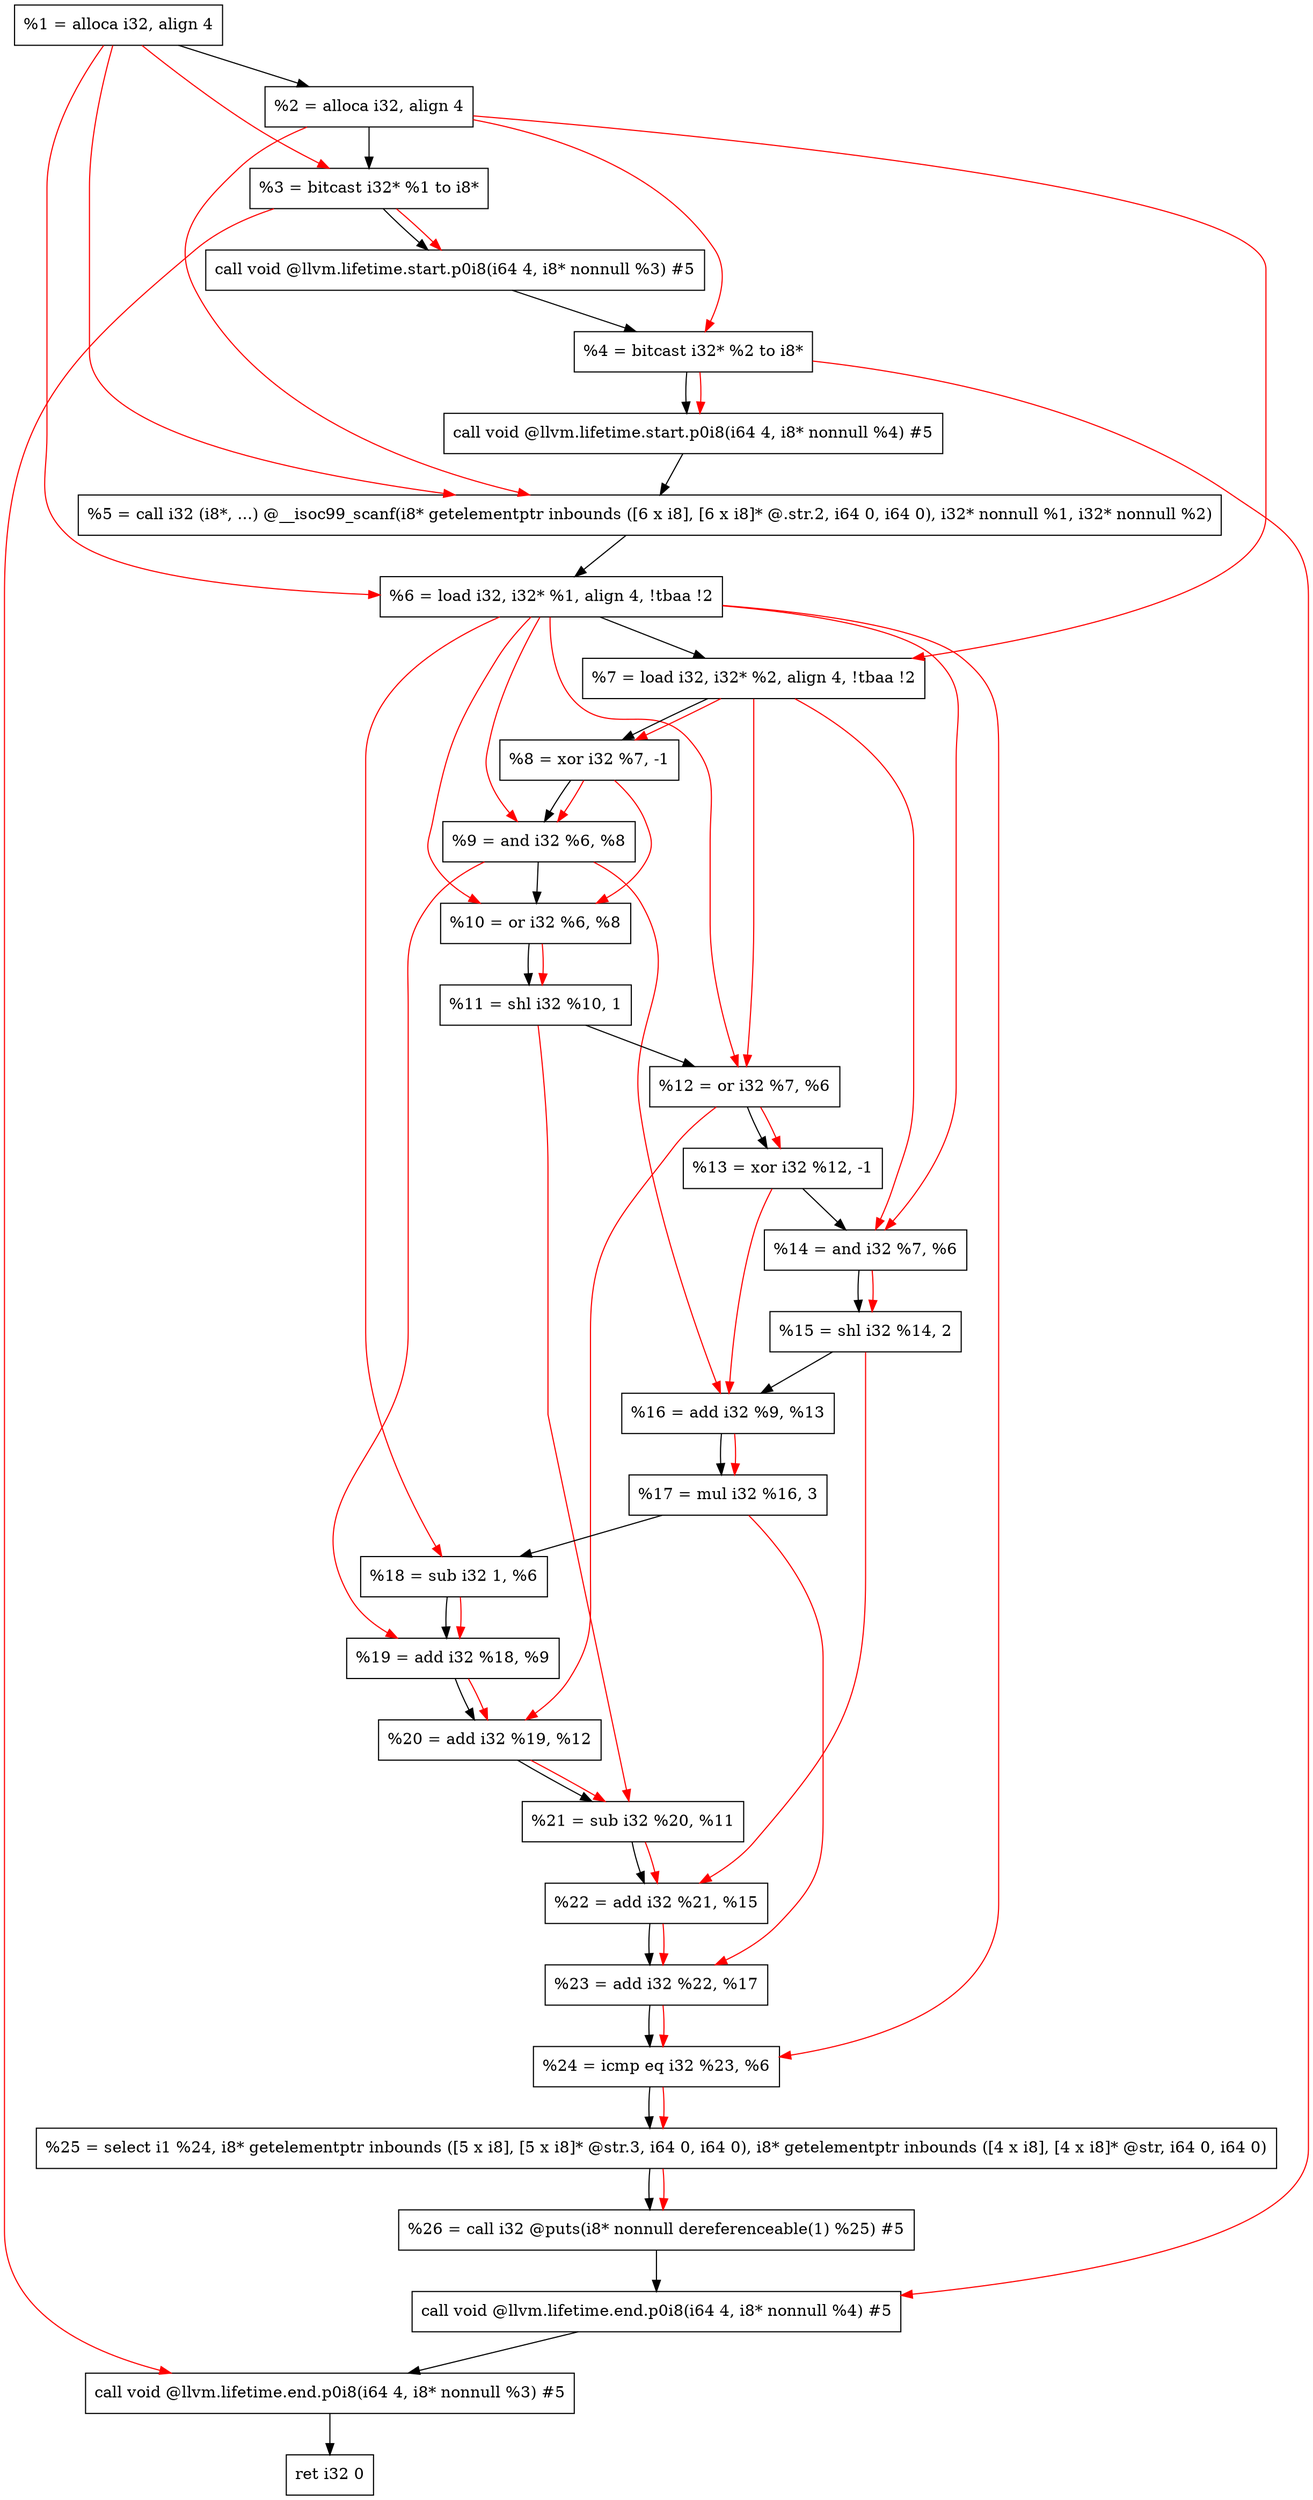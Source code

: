 digraph "DFG for'main' function" {
	Node0x11ca898[shape=record, label="  %1 = alloca i32, align 4"];
	Node0x11ca918[shape=record, label="  %2 = alloca i32, align 4"];
	Node0x11ca9a8[shape=record, label="  %3 = bitcast i32* %1 to i8*"];
	Node0x11cae08[shape=record, label="  call void @llvm.lifetime.start.p0i8(i64 4, i8* nonnull %3) #5"];
	Node0x11caee8[shape=record, label="  %4 = bitcast i32* %2 to i8*"];
	Node0x11cb008[shape=record, label="  call void @llvm.lifetime.start.p0i8(i64 4, i8* nonnull %4) #5"];
	Node0x11cb240[shape=record, label="  %5 = call i32 (i8*, ...) @__isoc99_scanf(i8* getelementptr inbounds ([6 x i8], [6 x i8]* @.str.2, i64 0, i64 0), i32* nonnull %1, i32* nonnull %2)"];
	Node0x11cb2f8[shape=record, label="  %6 = load i32, i32* %1, align 4, !tbaa !2"];
	Node0x11cc268[shape=record, label="  %7 = load i32, i32* %2, align 4, !tbaa !2"];
	Node0x11cc8f0[shape=record, label="  %8 = xor i32 %7, -1"];
	Node0x11cc960[shape=record, label="  %9 = and i32 %6, %8"];
	Node0x11cc9d0[shape=record, label="  %10 = or i32 %6, %8"];
	Node0x11cca40[shape=record, label="  %11 = shl i32 %10, 1"];
	Node0x11ccab0[shape=record, label="  %12 = or i32 %7, %6"];
	Node0x11ccb20[shape=record, label="  %13 = xor i32 %12, -1"];
	Node0x11ccb90[shape=record, label="  %14 = and i32 %7, %6"];
	Node0x11ccc00[shape=record, label="  %15 = shl i32 %14, 2"];
	Node0x11ccc70[shape=record, label="  %16 = add i32 %9, %13"];
	Node0x11ccce0[shape=record, label="  %17 = mul i32 %16, 3"];
	Node0x11ccd50[shape=record, label="  %18 = sub i32 1, %6"];
	Node0x11ccdc0[shape=record, label="  %19 = add i32 %18, %9"];
	Node0x11cce30[shape=record, label="  %20 = add i32 %19, %12"];
	Node0x11ccea0[shape=record, label="  %21 = sub i32 %20, %11"];
	Node0x11ccf10[shape=record, label="  %22 = add i32 %21, %15"];
	Node0x11ccf80[shape=record, label="  %23 = add i32 %22, %17"];
	Node0x11ccff0[shape=record, label="  %24 = icmp eq i32 %23, %6"];
	Node0x116b9d8[shape=record, label="  %25 = select i1 %24, i8* getelementptr inbounds ([5 x i8], [5 x i8]* @str.3, i64 0, i64 0), i8* getelementptr inbounds ([4 x i8], [4 x i8]* @str, i64 0, i64 0)"];
	Node0x11cd080[shape=record, label="  %26 = call i32 @puts(i8* nonnull dereferenceable(1) %25) #5"];
	Node0x11cd2d8[shape=record, label="  call void @llvm.lifetime.end.p0i8(i64 4, i8* nonnull %4) #5"];
	Node0x11cd438[shape=record, label="  call void @llvm.lifetime.end.p0i8(i64 4, i8* nonnull %3) #5"];
	Node0x11cd4f8[shape=record, label="  ret i32 0"];
	Node0x11ca898 -> Node0x11ca918;
	Node0x11ca918 -> Node0x11ca9a8;
	Node0x11ca9a8 -> Node0x11cae08;
	Node0x11cae08 -> Node0x11caee8;
	Node0x11caee8 -> Node0x11cb008;
	Node0x11cb008 -> Node0x11cb240;
	Node0x11cb240 -> Node0x11cb2f8;
	Node0x11cb2f8 -> Node0x11cc268;
	Node0x11cc268 -> Node0x11cc8f0;
	Node0x11cc8f0 -> Node0x11cc960;
	Node0x11cc960 -> Node0x11cc9d0;
	Node0x11cc9d0 -> Node0x11cca40;
	Node0x11cca40 -> Node0x11ccab0;
	Node0x11ccab0 -> Node0x11ccb20;
	Node0x11ccb20 -> Node0x11ccb90;
	Node0x11ccb90 -> Node0x11ccc00;
	Node0x11ccc00 -> Node0x11ccc70;
	Node0x11ccc70 -> Node0x11ccce0;
	Node0x11ccce0 -> Node0x11ccd50;
	Node0x11ccd50 -> Node0x11ccdc0;
	Node0x11ccdc0 -> Node0x11cce30;
	Node0x11cce30 -> Node0x11ccea0;
	Node0x11ccea0 -> Node0x11ccf10;
	Node0x11ccf10 -> Node0x11ccf80;
	Node0x11ccf80 -> Node0x11ccff0;
	Node0x11ccff0 -> Node0x116b9d8;
	Node0x116b9d8 -> Node0x11cd080;
	Node0x11cd080 -> Node0x11cd2d8;
	Node0x11cd2d8 -> Node0x11cd438;
	Node0x11cd438 -> Node0x11cd4f8;
edge [color=red]
	Node0x11ca898 -> Node0x11ca9a8;
	Node0x11ca9a8 -> Node0x11cae08;
	Node0x11ca918 -> Node0x11caee8;
	Node0x11caee8 -> Node0x11cb008;
	Node0x11ca898 -> Node0x11cb240;
	Node0x11ca918 -> Node0x11cb240;
	Node0x11ca898 -> Node0x11cb2f8;
	Node0x11ca918 -> Node0x11cc268;
	Node0x11cc268 -> Node0x11cc8f0;
	Node0x11cb2f8 -> Node0x11cc960;
	Node0x11cc8f0 -> Node0x11cc960;
	Node0x11cb2f8 -> Node0x11cc9d0;
	Node0x11cc8f0 -> Node0x11cc9d0;
	Node0x11cc9d0 -> Node0x11cca40;
	Node0x11cc268 -> Node0x11ccab0;
	Node0x11cb2f8 -> Node0x11ccab0;
	Node0x11ccab0 -> Node0x11ccb20;
	Node0x11cc268 -> Node0x11ccb90;
	Node0x11cb2f8 -> Node0x11ccb90;
	Node0x11ccb90 -> Node0x11ccc00;
	Node0x11cc960 -> Node0x11ccc70;
	Node0x11ccb20 -> Node0x11ccc70;
	Node0x11ccc70 -> Node0x11ccce0;
	Node0x11cb2f8 -> Node0x11ccd50;
	Node0x11ccd50 -> Node0x11ccdc0;
	Node0x11cc960 -> Node0x11ccdc0;
	Node0x11ccdc0 -> Node0x11cce30;
	Node0x11ccab0 -> Node0x11cce30;
	Node0x11cce30 -> Node0x11ccea0;
	Node0x11cca40 -> Node0x11ccea0;
	Node0x11ccea0 -> Node0x11ccf10;
	Node0x11ccc00 -> Node0x11ccf10;
	Node0x11ccf10 -> Node0x11ccf80;
	Node0x11ccce0 -> Node0x11ccf80;
	Node0x11ccf80 -> Node0x11ccff0;
	Node0x11cb2f8 -> Node0x11ccff0;
	Node0x11ccff0 -> Node0x116b9d8;
	Node0x116b9d8 -> Node0x11cd080;
	Node0x11caee8 -> Node0x11cd2d8;
	Node0x11ca9a8 -> Node0x11cd438;
}

